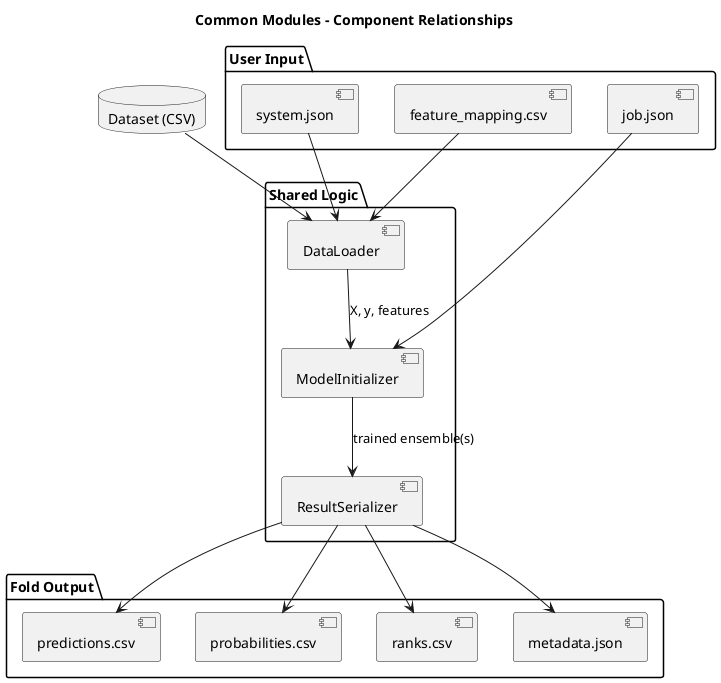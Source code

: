 @startuml
title Common Modules – Component Relationships

package "User Input" {
  [job.json]
  [system.json]
  [feature_mapping.csv]
}

package "Shared Logic" {
  component DataLoader
  component ModelInitializer
  component ResultSerializer
}

database "Dataset (CSV)" as Dataset
folder "Fold Output" {
  [predictions.csv]
  [probabilities.csv]
  [ranks.csv]
  [metadata.json]
}

[job.json] --> ModelInitializer
[system.json] --> DataLoader
[feature_mapping.csv] --> DataLoader
Dataset --> DataLoader

DataLoader --> ModelInitializer : X, y, features
ModelInitializer --> ResultSerializer : trained ensemble(s)
ResultSerializer --> [predictions.csv]
ResultSerializer --> [probabilities.csv]
ResultSerializer --> [ranks.csv]
ResultSerializer --> [metadata.json]

@enduml
